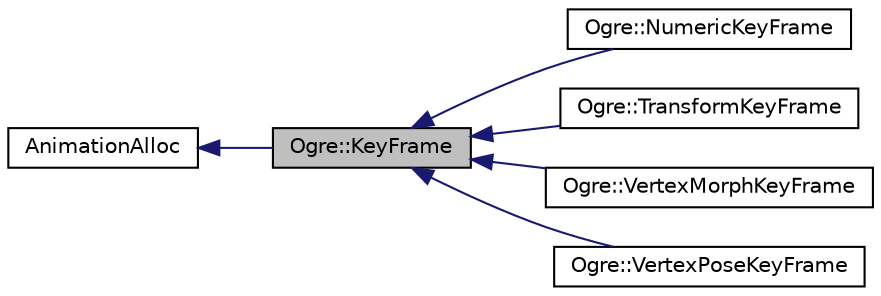 digraph "Ogre::KeyFrame"
{
  bgcolor="transparent";
  edge [fontname="Helvetica",fontsize="10",labelfontname="Helvetica",labelfontsize="10"];
  node [fontname="Helvetica",fontsize="10",shape=record];
  rankdir="LR";
  Node0 [label="Ogre::KeyFrame",height=0.2,width=0.4,color="black", fillcolor="grey75", style="filled", fontcolor="black"];
  Node1 -> Node0 [dir="back",color="midnightblue",fontsize="10",style="solid",fontname="Helvetica"];
  Node1 [label="AnimationAlloc",height=0.2,width=0.4,color="black",URL="$class_ogre_1_1_allocated_object.html"];
  Node0 -> Node2 [dir="back",color="midnightblue",fontsize="10",style="solid",fontname="Helvetica"];
  Node2 [label="Ogre::NumericKeyFrame",height=0.2,width=0.4,color="black",URL="$class_ogre_1_1_numeric_key_frame.html",tooltip="Specialised KeyFrame which stores any numeric value. "];
  Node0 -> Node3 [dir="back",color="midnightblue",fontsize="10",style="solid",fontname="Helvetica"];
  Node3 [label="Ogre::TransformKeyFrame",height=0.2,width=0.4,color="black",URL="$class_ogre_1_1_transform_key_frame.html",tooltip="Specialised KeyFrame which stores a full transform. "];
  Node0 -> Node4 [dir="back",color="midnightblue",fontsize="10",style="solid",fontname="Helvetica"];
  Node4 [label="Ogre::VertexMorphKeyFrame",height=0.2,width=0.4,color="black",URL="$class_ogre_1_1_vertex_morph_key_frame.html",tooltip="Specialised KeyFrame which stores absolute vertex positions for a complete buffer, designed to be interpolated with other keys in the same track. "];
  Node0 -> Node5 [dir="back",color="midnightblue",fontsize="10",style="solid",fontname="Helvetica"];
  Node5 [label="Ogre::VertexPoseKeyFrame",height=0.2,width=0.4,color="black",URL="$class_ogre_1_1_vertex_pose_key_frame.html",tooltip="Specialised KeyFrame which references a Mesh::Pose at a certain influence level, which stores offsets..."];
}
